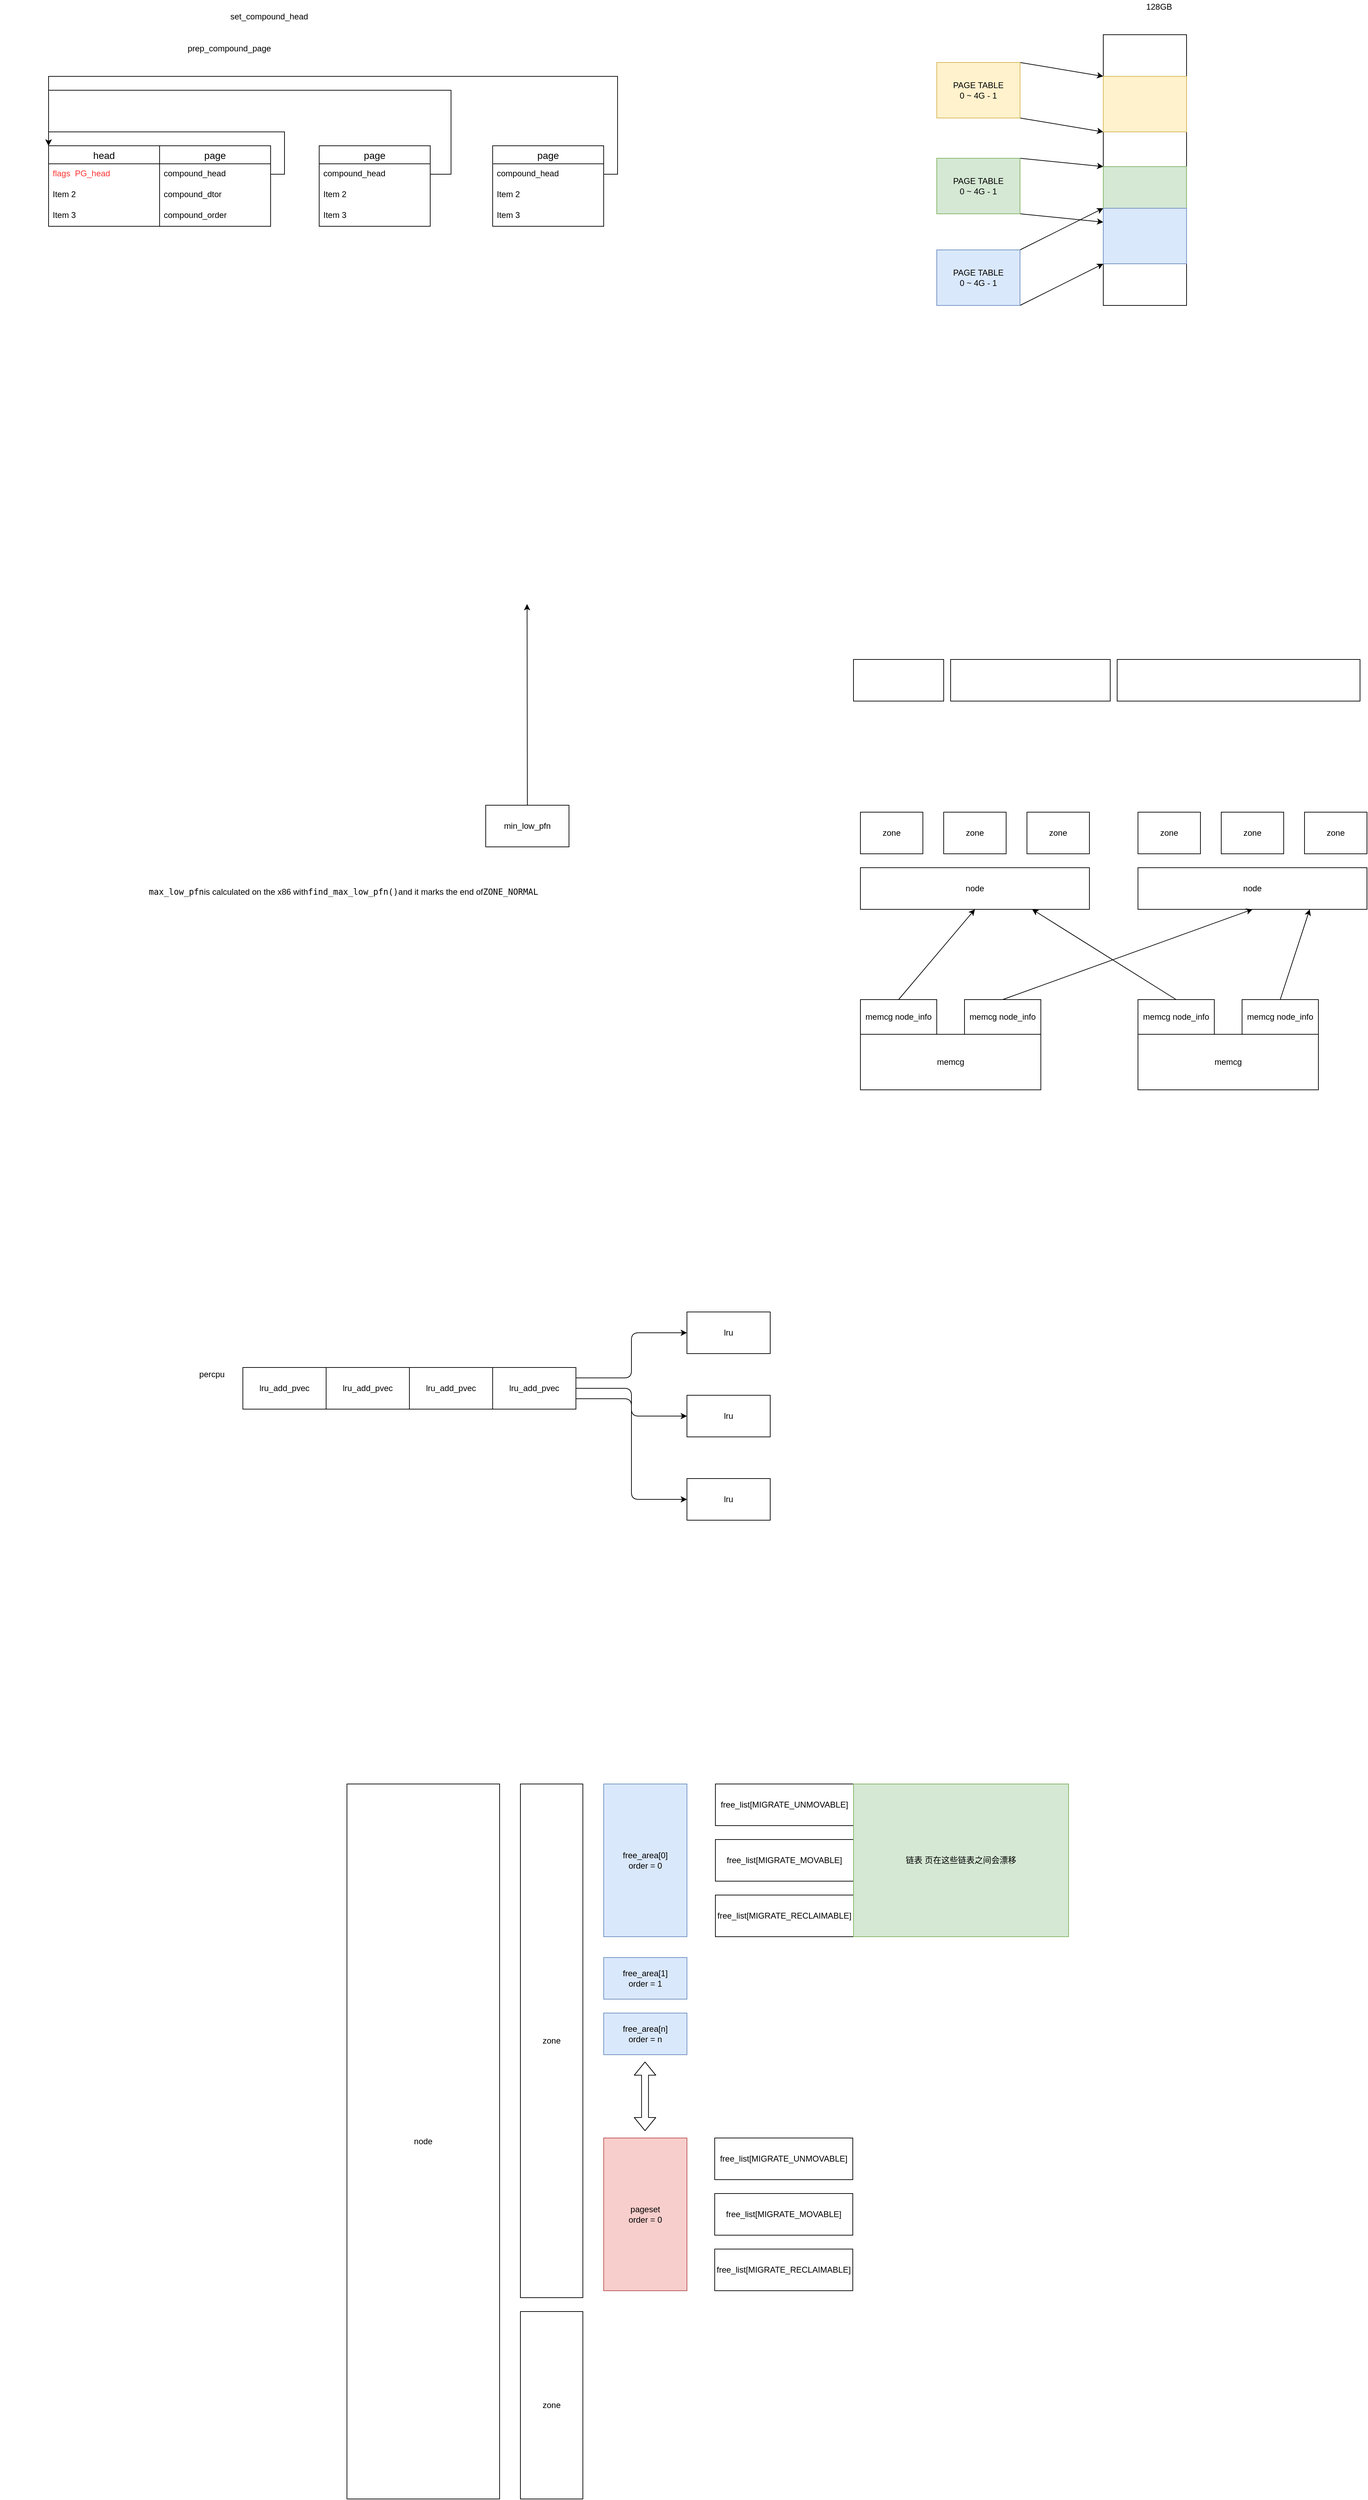 <mxfile version="14.7.3" type="github">
  <diagram id="Go7IdS2tfrEwD5e2jAIt" name="Page-1">
    <mxGraphModel dx="1653" dy="922" grid="1" gridSize="10" guides="1" tooltips="1" connect="1" arrows="1" fold="1" page="1" pageScale="1" pageWidth="827" pageHeight="1169" math="0" shadow="0">
      <root>
        <mxCell id="0" />
        <mxCell id="1" parent="0" />
        <mxCell id="x8GM6Wvq4Wci-8PxOIgB-4" value="head" style="swimlane;fontStyle=0;childLayout=stackLayout;horizontal=1;startSize=26;horizontalStack=0;resizeParent=1;resizeParentMax=0;resizeLast=0;collapsible=1;marginBottom=0;align=center;fontSize=14;" parent="1" vertex="1">
          <mxGeometry x="160" y="680" width="160" height="116" as="geometry" />
        </mxCell>
        <mxCell id="x8GM6Wvq4Wci-8PxOIgB-5" value="flags  PG_head" style="text;strokeColor=none;fillColor=none;spacingLeft=4;spacingRight=4;overflow=hidden;rotatable=0;points=[[0,0.5],[1,0.5]];portConstraint=eastwest;fontSize=12;fontColor=#FF3333;" parent="x8GM6Wvq4Wci-8PxOIgB-4" vertex="1">
          <mxGeometry y="26" width="160" height="30" as="geometry" />
        </mxCell>
        <mxCell id="x8GM6Wvq4Wci-8PxOIgB-6" value="Item 2" style="text;strokeColor=none;fillColor=none;spacingLeft=4;spacingRight=4;overflow=hidden;rotatable=0;points=[[0,0.5],[1,0.5]];portConstraint=eastwest;fontSize=12;" parent="x8GM6Wvq4Wci-8PxOIgB-4" vertex="1">
          <mxGeometry y="56" width="160" height="30" as="geometry" />
        </mxCell>
        <mxCell id="x8GM6Wvq4Wci-8PxOIgB-7" value="Item 3" style="text;strokeColor=none;fillColor=none;spacingLeft=4;spacingRight=4;overflow=hidden;rotatable=0;points=[[0,0.5],[1,0.5]];portConstraint=eastwest;fontSize=12;" parent="x8GM6Wvq4Wci-8PxOIgB-4" vertex="1">
          <mxGeometry y="86" width="160" height="30" as="geometry" />
        </mxCell>
        <mxCell id="x8GM6Wvq4Wci-8PxOIgB-8" value="page" style="swimlane;fontStyle=0;childLayout=stackLayout;horizontal=1;startSize=26;horizontalStack=0;resizeParent=1;resizeParentMax=0;resizeLast=0;collapsible=1;marginBottom=0;align=center;fontSize=14;" parent="1" vertex="1">
          <mxGeometry x="320" y="680" width="160" height="116" as="geometry" />
        </mxCell>
        <mxCell id="x8GM6Wvq4Wci-8PxOIgB-9" value="compound_head" style="text;strokeColor=none;fillColor=none;spacingLeft=4;spacingRight=4;overflow=hidden;rotatable=0;points=[[0,0.5],[1,0.5]];portConstraint=eastwest;fontSize=12;" parent="x8GM6Wvq4Wci-8PxOIgB-8" vertex="1">
          <mxGeometry y="26" width="160" height="30" as="geometry" />
        </mxCell>
        <mxCell id="x8GM6Wvq4Wci-8PxOIgB-10" value="compound_dtor" style="text;strokeColor=none;fillColor=none;spacingLeft=4;spacingRight=4;overflow=hidden;rotatable=0;points=[[0,0.5],[1,0.5]];portConstraint=eastwest;fontSize=12;" parent="x8GM6Wvq4Wci-8PxOIgB-8" vertex="1">
          <mxGeometry y="56" width="160" height="30" as="geometry" />
        </mxCell>
        <mxCell id="x8GM6Wvq4Wci-8PxOIgB-11" value="compound_order" style="text;strokeColor=none;fillColor=none;spacingLeft=4;spacingRight=4;overflow=hidden;rotatable=0;points=[[0,0.5],[1,0.5]];portConstraint=eastwest;fontSize=12;" parent="x8GM6Wvq4Wci-8PxOIgB-8" vertex="1">
          <mxGeometry y="86" width="160" height="30" as="geometry" />
        </mxCell>
        <mxCell id="x8GM6Wvq4Wci-8PxOIgB-13" value="page" style="swimlane;fontStyle=0;childLayout=stackLayout;horizontal=1;startSize=26;horizontalStack=0;resizeParent=1;resizeParentMax=0;resizeLast=0;collapsible=1;marginBottom=0;align=center;fontSize=14;" parent="1" vertex="1">
          <mxGeometry x="550" y="680" width="160" height="116" as="geometry" />
        </mxCell>
        <mxCell id="x8GM6Wvq4Wci-8PxOIgB-14" value="compound_head" style="text;strokeColor=none;fillColor=none;spacingLeft=4;spacingRight=4;overflow=hidden;rotatable=0;points=[[0,0.5],[1,0.5]];portConstraint=eastwest;fontSize=12;" parent="x8GM6Wvq4Wci-8PxOIgB-13" vertex="1">
          <mxGeometry y="26" width="160" height="30" as="geometry" />
        </mxCell>
        <mxCell id="x8GM6Wvq4Wci-8PxOIgB-15" value="Item 2" style="text;strokeColor=none;fillColor=none;spacingLeft=4;spacingRight=4;overflow=hidden;rotatable=0;points=[[0,0.5],[1,0.5]];portConstraint=eastwest;fontSize=12;" parent="x8GM6Wvq4Wci-8PxOIgB-13" vertex="1">
          <mxGeometry y="56" width="160" height="30" as="geometry" />
        </mxCell>
        <mxCell id="x8GM6Wvq4Wci-8PxOIgB-16" value="Item 3" style="text;strokeColor=none;fillColor=none;spacingLeft=4;spacingRight=4;overflow=hidden;rotatable=0;points=[[0,0.5],[1,0.5]];portConstraint=eastwest;fontSize=12;" parent="x8GM6Wvq4Wci-8PxOIgB-13" vertex="1">
          <mxGeometry y="86" width="160" height="30" as="geometry" />
        </mxCell>
        <mxCell id="x8GM6Wvq4Wci-8PxOIgB-12" style="edgeStyle=orthogonalEdgeStyle;rounded=0;orthogonalLoop=1;jettySize=auto;html=1;exitX=1;exitY=0.5;exitDx=0;exitDy=0;entryX=0;entryY=0;entryDx=0;entryDy=0;" parent="1" source="x8GM6Wvq4Wci-8PxOIgB-9" target="x8GM6Wvq4Wci-8PxOIgB-4" edge="1">
          <mxGeometry relative="1" as="geometry">
            <Array as="points">
              <mxPoint x="500" y="721" />
              <mxPoint x="500" y="660" />
              <mxPoint x="160" y="660" />
            </Array>
          </mxGeometry>
        </mxCell>
        <mxCell id="x8GM6Wvq4Wci-8PxOIgB-17" style="edgeStyle=orthogonalEdgeStyle;rounded=0;orthogonalLoop=1;jettySize=auto;html=1;exitX=1;exitY=0.5;exitDx=0;exitDy=0;entryX=0;entryY=0;entryDx=0;entryDy=0;" parent="1" source="x8GM6Wvq4Wci-8PxOIgB-14" target="x8GM6Wvq4Wci-8PxOIgB-4" edge="1">
          <mxGeometry relative="1" as="geometry">
            <Array as="points">
              <mxPoint x="740" y="721" />
              <mxPoint x="740" y="600" />
              <mxPoint x="160" y="600" />
            </Array>
          </mxGeometry>
        </mxCell>
        <mxCell id="x8GM6Wvq4Wci-8PxOIgB-18" value="page" style="swimlane;fontStyle=0;childLayout=stackLayout;horizontal=1;startSize=26;horizontalStack=0;resizeParent=1;resizeParentMax=0;resizeLast=0;collapsible=1;marginBottom=0;align=center;fontSize=14;" parent="1" vertex="1">
          <mxGeometry x="800" y="680" width="160" height="116" as="geometry" />
        </mxCell>
        <mxCell id="x8GM6Wvq4Wci-8PxOIgB-19" value="compound_head" style="text;strokeColor=none;fillColor=none;spacingLeft=4;spacingRight=4;overflow=hidden;rotatable=0;points=[[0,0.5],[1,0.5]];portConstraint=eastwest;fontSize=12;" parent="x8GM6Wvq4Wci-8PxOIgB-18" vertex="1">
          <mxGeometry y="26" width="160" height="30" as="geometry" />
        </mxCell>
        <mxCell id="x8GM6Wvq4Wci-8PxOIgB-20" value="Item 2" style="text;strokeColor=none;fillColor=none;spacingLeft=4;spacingRight=4;overflow=hidden;rotatable=0;points=[[0,0.5],[1,0.5]];portConstraint=eastwest;fontSize=12;" parent="x8GM6Wvq4Wci-8PxOIgB-18" vertex="1">
          <mxGeometry y="56" width="160" height="30" as="geometry" />
        </mxCell>
        <mxCell id="x8GM6Wvq4Wci-8PxOIgB-21" value="Item 3" style="text;strokeColor=none;fillColor=none;spacingLeft=4;spacingRight=4;overflow=hidden;rotatable=0;points=[[0,0.5],[1,0.5]];portConstraint=eastwest;fontSize=12;" parent="x8GM6Wvq4Wci-8PxOIgB-18" vertex="1">
          <mxGeometry y="86" width="160" height="30" as="geometry" />
        </mxCell>
        <mxCell id="x8GM6Wvq4Wci-8PxOIgB-22" style="edgeStyle=orthogonalEdgeStyle;rounded=0;orthogonalLoop=1;jettySize=auto;html=1;exitX=1;exitY=0.5;exitDx=0;exitDy=0;entryX=0;entryY=0;entryDx=0;entryDy=0;" parent="1" source="x8GM6Wvq4Wci-8PxOIgB-19" target="x8GM6Wvq4Wci-8PxOIgB-4" edge="1">
          <mxGeometry relative="1" as="geometry">
            <mxPoint x="970" y="590" as="targetPoint" />
            <Array as="points">
              <mxPoint x="980" y="721" />
              <mxPoint x="980" y="580" />
              <mxPoint x="160" y="580" />
            </Array>
          </mxGeometry>
        </mxCell>
        <mxCell id="x8GM6Wvq4Wci-8PxOIgB-23" value="set_compound_head" style="text;whiteSpace=wrap;html=1;" parent="1" vertex="1">
          <mxGeometry x="420" y="480" width="326" height="50" as="geometry" />
        </mxCell>
        <mxCell id="x8GM6Wvq4Wci-8PxOIgB-24" value="prep_compound_page" style="text;html=1;align=center;verticalAlign=middle;resizable=0;points=[];autosize=1;" parent="1" vertex="1">
          <mxGeometry x="350" y="530" width="140" height="20" as="geometry" />
        </mxCell>
        <mxCell id="x8GM6Wvq4Wci-8PxOIgB-28" value="128GB" style="text;html=1;align=center;verticalAlign=middle;resizable=0;points=[];autosize=1;fontColor=#000000;" parent="1" vertex="1">
          <mxGeometry x="1735" y="470" width="50" height="20" as="geometry" />
        </mxCell>
        <mxCell id="x8GM6Wvq4Wci-8PxOIgB-32" value="" style="rounded=0;whiteSpace=wrap;html=1;fontColor=#000000;" parent="1" vertex="1">
          <mxGeometry x="1680" y="520" width="120" height="390" as="geometry" />
        </mxCell>
        <mxCell id="x8GM6Wvq4Wci-8PxOIgB-37" style="rounded=0;orthogonalLoop=1;jettySize=auto;html=1;exitX=1;exitY=0;exitDx=0;exitDy=0;fontColor=#000000;entryX=0;entryY=0;entryDx=0;entryDy=0;" parent="1" source="x8GM6Wvq4Wci-8PxOIgB-34" target="x8GM6Wvq4Wci-8PxOIgB-39" edge="1">
          <mxGeometry relative="1" as="geometry">
            <mxPoint x="1670" y="550" as="targetPoint" />
          </mxGeometry>
        </mxCell>
        <mxCell id="x8GM6Wvq4Wci-8PxOIgB-38" style="edgeStyle=none;rounded=0;orthogonalLoop=1;jettySize=auto;html=1;exitX=1;exitY=1;exitDx=0;exitDy=0;entryX=0;entryY=1;entryDx=0;entryDy=0;fontColor=#000000;" parent="1" source="x8GM6Wvq4Wci-8PxOIgB-34" target="x8GM6Wvq4Wci-8PxOIgB-39" edge="1">
          <mxGeometry relative="1" as="geometry" />
        </mxCell>
        <mxCell id="x8GM6Wvq4Wci-8PxOIgB-34" value="PAGE TABLE &lt;br&gt;0 ~ 4G - 1" style="rounded=0;whiteSpace=wrap;html=1;fillColor=#fff2cc;strokeColor=#d6b656;" parent="1" vertex="1">
          <mxGeometry x="1440" y="560" width="120" height="80" as="geometry" />
        </mxCell>
        <mxCell id="x8GM6Wvq4Wci-8PxOIgB-41" style="edgeStyle=none;rounded=0;orthogonalLoop=1;jettySize=auto;html=1;exitX=1;exitY=0;exitDx=0;exitDy=0;entryX=0;entryY=0;entryDx=0;entryDy=0;fontColor=#000000;" parent="1" source="x8GM6Wvq4Wci-8PxOIgB-35" target="x8GM6Wvq4Wci-8PxOIgB-40" edge="1">
          <mxGeometry relative="1" as="geometry" />
        </mxCell>
        <mxCell id="x8GM6Wvq4Wci-8PxOIgB-42" style="edgeStyle=none;rounded=0;orthogonalLoop=1;jettySize=auto;html=1;exitX=1;exitY=1;exitDx=0;exitDy=0;entryX=0;entryY=1;entryDx=0;entryDy=0;fontColor=#000000;" parent="1" source="x8GM6Wvq4Wci-8PxOIgB-35" target="x8GM6Wvq4Wci-8PxOIgB-40" edge="1">
          <mxGeometry relative="1" as="geometry" />
        </mxCell>
        <mxCell id="x8GM6Wvq4Wci-8PxOIgB-35" value="PAGE TABLE &lt;br&gt;0 ~ 4G - 1" style="rounded=0;whiteSpace=wrap;html=1;fillColor=#d5e8d4;strokeColor=#82b366;" parent="1" vertex="1">
          <mxGeometry x="1440" y="698" width="120" height="80" as="geometry" />
        </mxCell>
        <mxCell id="x8GM6Wvq4Wci-8PxOIgB-44" style="edgeStyle=none;rounded=0;orthogonalLoop=1;jettySize=auto;html=1;exitX=1;exitY=0;exitDx=0;exitDy=0;entryX=0;entryY=0;entryDx=0;entryDy=0;fontColor=#000000;" parent="1" source="x8GM6Wvq4Wci-8PxOIgB-36" target="x8GM6Wvq4Wci-8PxOIgB-43" edge="1">
          <mxGeometry relative="1" as="geometry" />
        </mxCell>
        <mxCell id="x8GM6Wvq4Wci-8PxOIgB-45" style="edgeStyle=none;rounded=0;orthogonalLoop=1;jettySize=auto;html=1;exitX=1;exitY=1;exitDx=0;exitDy=0;entryX=0;entryY=1;entryDx=0;entryDy=0;fontColor=#000000;" parent="1" source="x8GM6Wvq4Wci-8PxOIgB-36" target="x8GM6Wvq4Wci-8PxOIgB-43" edge="1">
          <mxGeometry relative="1" as="geometry" />
        </mxCell>
        <mxCell id="x8GM6Wvq4Wci-8PxOIgB-36" value="PAGE TABLE &lt;br&gt;0 ~ 4G - 1" style="rounded=0;whiteSpace=wrap;html=1;fillColor=#dae8fc;strokeColor=#6c8ebf;" parent="1" vertex="1">
          <mxGeometry x="1440" y="830" width="120" height="80" as="geometry" />
        </mxCell>
        <mxCell id="x8GM6Wvq4Wci-8PxOIgB-39" value="" style="rounded=0;whiteSpace=wrap;html=1;fillColor=#fff2cc;strokeColor=#d6b656;" parent="1" vertex="1">
          <mxGeometry x="1680" y="580" width="120" height="80" as="geometry" />
        </mxCell>
        <mxCell id="x8GM6Wvq4Wci-8PxOIgB-40" value="" style="rounded=0;whiteSpace=wrap;html=1;fillColor=#d5e8d4;strokeColor=#82b366;" parent="1" vertex="1">
          <mxGeometry x="1680" y="710" width="120" height="80" as="geometry" />
        </mxCell>
        <mxCell id="x8GM6Wvq4Wci-8PxOIgB-43" value="" style="rounded=0;whiteSpace=wrap;html=1;fillColor=#dae8fc;strokeColor=#6c8ebf;" parent="1" vertex="1">
          <mxGeometry x="1680" y="770" width="120" height="80" as="geometry" />
        </mxCell>
        <mxCell id="JCCm0V49bWJslk0ixoU2-1" value="" style="shape=image;imageAspect=0;aspect=fixed;verticalLabelPosition=bottom;verticalAlign=top;image=https://notes.shichao.io/utlk/figure_2-13.png;" parent="1" vertex="1">
          <mxGeometry x="90" y="1120" width="900" height="396" as="geometry" />
        </mxCell>
        <mxCell id="JCCm0V49bWJslk0ixoU2-2" value="" style="endArrow=classic;html=1;entryX=0.844;entryY=0.556;entryPerimeter=0;" parent="1" target="JCCm0V49bWJslk0ixoU2-1" edge="1">
          <mxGeometry width="50" height="50" relative="1" as="geometry">
            <mxPoint x="850" y="1630" as="sourcePoint" />
            <mxPoint x="790" y="1360" as="targetPoint" />
          </mxGeometry>
        </mxCell>
        <mxCell id="JCCm0V49bWJslk0ixoU2-3" value="&lt;span&gt;min_low_pfn&lt;/span&gt;" style="rounded=0;whiteSpace=wrap;html=1;" parent="1" vertex="1">
          <mxGeometry x="790" y="1630" width="120" height="60" as="geometry" />
        </mxCell>
        <mxCell id="JCCm0V49bWJslk0ixoU2-4" value="&lt;tt&gt;max_low_pfn&lt;/tt&gt;&lt;span&gt;is calculated on the x86 with&lt;/span&gt;&lt;tt&gt;find_max_low_pfn()&lt;/tt&gt;&lt;span&gt;and it marks the end of&lt;/span&gt;&lt;tt&gt;ZONE_NORMAL&lt;/tt&gt;" style="text;html=1;strokeColor=none;fillColor=none;align=center;verticalAlign=middle;whiteSpace=wrap;rounded=0;" parent="1" vertex="1">
          <mxGeometry x="200" y="1700" width="770" height="110" as="geometry" />
        </mxCell>
        <mxCell id="JCCm0V49bWJslk0ixoU2-5" value="" style="rounded=0;whiteSpace=wrap;html=1;" parent="1" vertex="1">
          <mxGeometry x="1320" y="1420" width="130" height="60" as="geometry" />
        </mxCell>
        <mxCell id="JCCm0V49bWJslk0ixoU2-6" value="node" style="rounded=0;whiteSpace=wrap;html=1;" parent="1" vertex="1">
          <mxGeometry x="1330" y="1720" width="330" height="60" as="geometry" />
        </mxCell>
        <mxCell id="JCCm0V49bWJslk0ixoU2-7" value="node" style="rounded=0;whiteSpace=wrap;html=1;" parent="1" vertex="1">
          <mxGeometry x="1730" y="1720" width="330" height="60" as="geometry" />
        </mxCell>
        <mxCell id="JCCm0V49bWJslk0ixoU2-8" value="" style="rounded=0;whiteSpace=wrap;html=1;" parent="1" vertex="1">
          <mxGeometry x="1460" y="1420" width="230" height="60" as="geometry" />
        </mxCell>
        <mxCell id="JCCm0V49bWJslk0ixoU2-9" value="" style="rounded=0;whiteSpace=wrap;html=1;" parent="1" vertex="1">
          <mxGeometry x="1700" y="1420" width="350" height="60" as="geometry" />
        </mxCell>
        <mxCell id="JCCm0V49bWJslk0ixoU2-10" value="zone" style="rounded=0;whiteSpace=wrap;html=1;" parent="1" vertex="1">
          <mxGeometry x="1330" y="1640" width="90" height="60" as="geometry" />
        </mxCell>
        <mxCell id="JCCm0V49bWJslk0ixoU2-11" value="zone" style="rounded=0;whiteSpace=wrap;html=1;" parent="1" vertex="1">
          <mxGeometry x="1450" y="1640" width="90" height="60" as="geometry" />
        </mxCell>
        <mxCell id="JCCm0V49bWJslk0ixoU2-12" value="zone" style="rounded=0;whiteSpace=wrap;html=1;" parent="1" vertex="1">
          <mxGeometry x="1570" y="1640" width="90" height="60" as="geometry" />
        </mxCell>
        <mxCell id="JCCm0V49bWJslk0ixoU2-13" value="zone" style="rounded=0;whiteSpace=wrap;html=1;" parent="1" vertex="1">
          <mxGeometry x="1730" y="1640" width="90" height="60" as="geometry" />
        </mxCell>
        <mxCell id="JCCm0V49bWJslk0ixoU2-14" value="zone" style="rounded=0;whiteSpace=wrap;html=1;" parent="1" vertex="1">
          <mxGeometry x="1850" y="1640" width="90" height="60" as="geometry" />
        </mxCell>
        <mxCell id="JCCm0V49bWJslk0ixoU2-15" value="zone" style="rounded=0;whiteSpace=wrap;html=1;" parent="1" vertex="1">
          <mxGeometry x="1970" y="1640" width="90" height="60" as="geometry" />
        </mxCell>
        <mxCell id="JCCm0V49bWJslk0ixoU2-16" value="memcg" style="rounded=0;whiteSpace=wrap;html=1;" parent="1" vertex="1">
          <mxGeometry x="1330" y="1960" width="260" height="80" as="geometry" />
        </mxCell>
        <mxCell id="JCCm0V49bWJslk0ixoU2-17" style="edgeStyle=none;rounded=0;orthogonalLoop=1;jettySize=auto;html=1;exitX=0.5;exitY=0;exitDx=0;exitDy=0;entryX=0.5;entryY=1;entryDx=0;entryDy=0;" parent="1" source="JCCm0V49bWJslk0ixoU2-18" target="JCCm0V49bWJslk0ixoU2-6" edge="1">
          <mxGeometry relative="1" as="geometry" />
        </mxCell>
        <mxCell id="JCCm0V49bWJslk0ixoU2-18" value="memcg node_info" style="rounded=0;whiteSpace=wrap;html=1;" parent="1" vertex="1">
          <mxGeometry x="1330" y="1910" width="110" height="50" as="geometry" />
        </mxCell>
        <mxCell id="JCCm0V49bWJslk0ixoU2-19" style="edgeStyle=none;rounded=0;orthogonalLoop=1;jettySize=auto;html=1;exitX=0.5;exitY=0;exitDx=0;exitDy=0;entryX=0.5;entryY=1;entryDx=0;entryDy=0;" parent="1" source="JCCm0V49bWJslk0ixoU2-20" target="JCCm0V49bWJslk0ixoU2-7" edge="1">
          <mxGeometry relative="1" as="geometry" />
        </mxCell>
        <mxCell id="JCCm0V49bWJslk0ixoU2-20" value="memcg node_info" style="rounded=0;whiteSpace=wrap;html=1;" parent="1" vertex="1">
          <mxGeometry x="1480" y="1910" width="110" height="50" as="geometry" />
        </mxCell>
        <mxCell id="JCCm0V49bWJslk0ixoU2-21" value="memcg" style="rounded=0;whiteSpace=wrap;html=1;" parent="1" vertex="1">
          <mxGeometry x="1730" y="1960" width="260" height="80" as="geometry" />
        </mxCell>
        <mxCell id="JCCm0V49bWJslk0ixoU2-22" style="edgeStyle=none;rounded=0;orthogonalLoop=1;jettySize=auto;html=1;exitX=0.5;exitY=0;exitDx=0;exitDy=0;entryX=0.75;entryY=1;entryDx=0;entryDy=0;" parent="1" source="JCCm0V49bWJslk0ixoU2-23" target="JCCm0V49bWJslk0ixoU2-6" edge="1">
          <mxGeometry relative="1" as="geometry" />
        </mxCell>
        <mxCell id="JCCm0V49bWJslk0ixoU2-23" value="memcg node_info" style="rounded=0;whiteSpace=wrap;html=1;" parent="1" vertex="1">
          <mxGeometry x="1730" y="1910" width="110" height="50" as="geometry" />
        </mxCell>
        <mxCell id="JCCm0V49bWJslk0ixoU2-24" style="edgeStyle=none;rounded=0;orthogonalLoop=1;jettySize=auto;html=1;exitX=0.5;exitY=0;exitDx=0;exitDy=0;entryX=0.75;entryY=1;entryDx=0;entryDy=0;" parent="1" source="JCCm0V49bWJslk0ixoU2-25" target="JCCm0V49bWJslk0ixoU2-7" edge="1">
          <mxGeometry relative="1" as="geometry" />
        </mxCell>
        <mxCell id="JCCm0V49bWJslk0ixoU2-25" value="memcg node_info" style="rounded=0;whiteSpace=wrap;html=1;" parent="1" vertex="1">
          <mxGeometry x="1880" y="1910" width="110" height="50" as="geometry" />
        </mxCell>
        <mxCell id="JCCm0V49bWJslk0ixoU2-26" value="lru" style="rounded=0;whiteSpace=wrap;html=1;" parent="1" vertex="1">
          <mxGeometry x="1080" y="2360" width="120" height="60" as="geometry" />
        </mxCell>
        <mxCell id="JCCm0V49bWJslk0ixoU2-27" value="lru" style="rounded=0;whiteSpace=wrap;html=1;" parent="1" vertex="1">
          <mxGeometry x="1080" y="2480" width="120" height="60" as="geometry" />
        </mxCell>
        <mxCell id="JCCm0V49bWJslk0ixoU2-28" value="lru" style="rounded=0;whiteSpace=wrap;html=1;" parent="1" vertex="1">
          <mxGeometry x="1080" y="2600" width="120" height="60" as="geometry" />
        </mxCell>
        <mxCell id="JCCm0V49bWJslk0ixoU2-29" value="lru_add_pvec" style="rounded=0;whiteSpace=wrap;html=1;" parent="1" vertex="1">
          <mxGeometry x="560" y="2440" width="120" height="60" as="geometry" />
        </mxCell>
        <mxCell id="JCCm0V49bWJslk0ixoU2-30" value="lru_add_pvec" style="rounded=0;whiteSpace=wrap;html=1;" parent="1" vertex="1">
          <mxGeometry x="680" y="2440" width="120" height="60" as="geometry" />
        </mxCell>
        <mxCell id="JCCm0V49bWJslk0ixoU2-31" value="lru_add_pvec" style="rounded=0;whiteSpace=wrap;html=1;" parent="1" vertex="1">
          <mxGeometry x="800" y="2440" width="120" height="60" as="geometry" />
        </mxCell>
        <mxCell id="JCCm0V49bWJslk0ixoU2-32" value="lru_add_pvec" style="rounded=0;whiteSpace=wrap;html=1;" parent="1" vertex="1">
          <mxGeometry x="440" y="2440" width="120" height="60" as="geometry" />
        </mxCell>
        <mxCell id="JCCm0V49bWJslk0ixoU2-33" value="percpu" style="text;html=1;align=center;verticalAlign=middle;resizable=0;points=[];autosize=1;strokeColor=none;" parent="1" vertex="1">
          <mxGeometry x="370" y="2440" width="50" height="20" as="geometry" />
        </mxCell>
        <mxCell id="JCCm0V49bWJslk0ixoU2-35" value="" style="edgeStyle=elbowEdgeStyle;elbow=horizontal;endArrow=classic;html=1;exitX=1;exitY=0.25;exitDx=0;exitDy=0;entryX=0;entryY=0.5;entryDx=0;entryDy=0;" parent="1" source="JCCm0V49bWJslk0ixoU2-31" target="JCCm0V49bWJslk0ixoU2-26" edge="1">
          <mxGeometry width="50" height="50" relative="1" as="geometry">
            <mxPoint x="970" y="2470" as="sourcePoint" />
            <mxPoint x="1020" y="2420" as="targetPoint" />
          </mxGeometry>
        </mxCell>
        <mxCell id="JCCm0V49bWJslk0ixoU2-36" value="" style="edgeStyle=elbowEdgeStyle;elbow=horizontal;endArrow=classic;html=1;exitX=1;exitY=0.5;exitDx=0;exitDy=0;entryX=0;entryY=0.5;entryDx=0;entryDy=0;" parent="1" source="JCCm0V49bWJslk0ixoU2-31" target="JCCm0V49bWJslk0ixoU2-27" edge="1">
          <mxGeometry width="50" height="50" relative="1" as="geometry">
            <mxPoint x="970" y="2610" as="sourcePoint" />
            <mxPoint x="1020" y="2560" as="targetPoint" />
          </mxGeometry>
        </mxCell>
        <mxCell id="JCCm0V49bWJslk0ixoU2-37" value="" style="edgeStyle=elbowEdgeStyle;elbow=horizontal;endArrow=classic;html=1;exitX=1;exitY=0.75;exitDx=0;exitDy=0;entryX=0;entryY=0.5;entryDx=0;entryDy=0;" parent="1" source="JCCm0V49bWJslk0ixoU2-31" target="JCCm0V49bWJslk0ixoU2-28" edge="1">
          <mxGeometry width="50" height="50" relative="1" as="geometry">
            <mxPoint x="960" y="2610" as="sourcePoint" />
            <mxPoint x="1010" y="2560" as="targetPoint" />
          </mxGeometry>
        </mxCell>
        <mxCell id="JCCm0V49bWJslk0ixoU2-38" value="node" style="rounded=0;whiteSpace=wrap;html=1;" parent="1" vertex="1">
          <mxGeometry x="590" y="3040" width="220" height="1030" as="geometry" />
        </mxCell>
        <mxCell id="JCCm0V49bWJslk0ixoU2-42" value="zone" style="rounded=0;whiteSpace=wrap;html=1;" parent="1" vertex="1">
          <mxGeometry x="840" y="3040" width="90" height="740" as="geometry" />
        </mxCell>
        <mxCell id="JCCm0V49bWJslk0ixoU2-46" value="free_area[0]&lt;br&gt;order = 0" style="whiteSpace=wrap;html=1;fillColor=#dae8fc;strokeColor=#6c8ebf;" parent="1" vertex="1">
          <mxGeometry x="960" y="3040" width="120" height="220" as="geometry" />
        </mxCell>
        <mxCell id="JCCm0V49bWJslk0ixoU2-48" value="free_area[1]&lt;br&gt;order = 1" style="whiteSpace=wrap;html=1;fillColor=#dae8fc;strokeColor=#6c8ebf;" parent="1" vertex="1">
          <mxGeometry x="960" y="3290" width="120" height="60" as="geometry" />
        </mxCell>
        <mxCell id="JCCm0V49bWJslk0ixoU2-49" value="free_area[n]&lt;br&gt;order = n" style="whiteSpace=wrap;html=1;fillColor=#dae8fc;strokeColor=#6c8ebf;" parent="1" vertex="1">
          <mxGeometry x="960" y="3370" width="120" height="60" as="geometry" />
        </mxCell>
        <mxCell id="JCCm0V49bWJslk0ixoU2-50" value="free_list[MIGRATE_UNMOVABLE]" style="whiteSpace=wrap;html=1;" parent="1" vertex="1">
          <mxGeometry x="1121" y="3040" width="199" height="60" as="geometry" />
        </mxCell>
        <mxCell id="JCCm0V49bWJslk0ixoU2-52" value="free_list[MIGRATE_MOVABLE]" style="whiteSpace=wrap;html=1;" parent="1" vertex="1">
          <mxGeometry x="1121" y="3120" width="199" height="60" as="geometry" />
        </mxCell>
        <mxCell id="JCCm0V49bWJslk0ixoU2-53" value="free_list[MIGRATE_RECLAIMABLE]" style="whiteSpace=wrap;html=1;" parent="1" vertex="1">
          <mxGeometry x="1121" y="3200" width="199" height="60" as="geometry" />
        </mxCell>
        <mxCell id="JCCm0V49bWJslk0ixoU2-54" value="zone" style="rounded=0;whiteSpace=wrap;html=1;" parent="1" vertex="1">
          <mxGeometry x="840" y="3800" width="90" height="270" as="geometry" />
        </mxCell>
        <mxCell id="L6qOYOLOFKcZnF9To0vx-1" value="pageset&lt;br&gt;order = 0" style="rounded=0;whiteSpace=wrap;html=1;fillColor=#f8cecc;strokeColor=#b85450;" vertex="1" parent="1">
          <mxGeometry x="960" y="3550" width="120" height="220" as="geometry" />
        </mxCell>
        <mxCell id="L6qOYOLOFKcZnF9To0vx-5" value="free_list[MIGRATE_UNMOVABLE]" style="whiteSpace=wrap;html=1;" vertex="1" parent="1">
          <mxGeometry x="1120" y="3550" width="199" height="60" as="geometry" />
        </mxCell>
        <mxCell id="L6qOYOLOFKcZnF9To0vx-6" value="free_list[MIGRATE_MOVABLE]" style="whiteSpace=wrap;html=1;" vertex="1" parent="1">
          <mxGeometry x="1120" y="3630" width="199" height="60" as="geometry" />
        </mxCell>
        <mxCell id="L6qOYOLOFKcZnF9To0vx-7" value="free_list[MIGRATE_RECLAIMABLE]" style="whiteSpace=wrap;html=1;" vertex="1" parent="1">
          <mxGeometry x="1120" y="3710" width="199" height="60" as="geometry" />
        </mxCell>
        <mxCell id="L6qOYOLOFKcZnF9To0vx-8" value="链表 页在这些链表之间会漂移" style="text;html=1;strokeColor=#82b366;fillColor=#d5e8d4;align=center;verticalAlign=middle;whiteSpace=wrap;rounded=0;" vertex="1" parent="1">
          <mxGeometry x="1320" y="3040" width="310" height="220" as="geometry" />
        </mxCell>
        <mxCell id="L6qOYOLOFKcZnF9To0vx-9" value="" style="shape=flexArrow;endArrow=classic;startArrow=classic;html=1;" edge="1" parent="1">
          <mxGeometry width="100" height="100" relative="1" as="geometry">
            <mxPoint x="1019.58" y="3540" as="sourcePoint" />
            <mxPoint x="1019.58" y="3440" as="targetPoint" />
          </mxGeometry>
        </mxCell>
      </root>
    </mxGraphModel>
  </diagram>
</mxfile>
